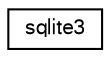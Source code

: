 digraph "Graphical Class Hierarchy"
{
  edge [fontname="FreeSans",fontsize="10",labelfontname="FreeSans",labelfontsize="10"];
  node [fontname="FreeSans",fontsize="10",shape=record];
  rankdir="LR";
  Node0 [label="sqlite3",height=0.2,width=0.4,color="black", fillcolor="white", style="filled",URL="$structsqlite3.html"];
}

